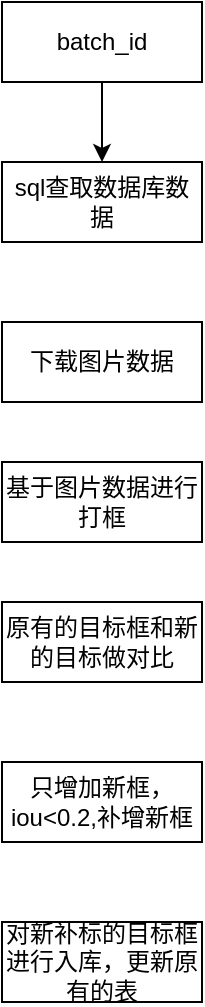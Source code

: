 <mxfile version="26.1.2">
  <diagram name="第 1 页" id="s4g44zdACJKRfGumNPvO">
    <mxGraphModel dx="1674" dy="772" grid="1" gridSize="10" guides="1" tooltips="1" connect="1" arrows="1" fold="1" page="1" pageScale="1" pageWidth="827" pageHeight="1169" math="0" shadow="0">
      <root>
        <mxCell id="0" />
        <mxCell id="1" parent="0" />
        <mxCell id="dOwxplnkT6r4AkLCZlEr-3" style="edgeStyle=orthogonalEdgeStyle;rounded=0;orthogonalLoop=1;jettySize=auto;html=1;exitX=0.5;exitY=1;exitDx=0;exitDy=0;entryX=0.5;entryY=0;entryDx=0;entryDy=0;" edge="1" parent="1" source="dOwxplnkT6r4AkLCZlEr-1" target="dOwxplnkT6r4AkLCZlEr-2">
          <mxGeometry relative="1" as="geometry" />
        </mxCell>
        <mxCell id="dOwxplnkT6r4AkLCZlEr-1" value="batch_id" style="rounded=0;whiteSpace=wrap;html=1;" vertex="1" parent="1">
          <mxGeometry x="40" y="30" width="100" height="40" as="geometry" />
        </mxCell>
        <mxCell id="dOwxplnkT6r4AkLCZlEr-2" value="sql查取数据库数据" style="rounded=0;whiteSpace=wrap;html=1;" vertex="1" parent="1">
          <mxGeometry x="40" y="110" width="100" height="40" as="geometry" />
        </mxCell>
        <mxCell id="dOwxplnkT6r4AkLCZlEr-4" value="原有的目标框和新的目标做对比" style="rounded=0;whiteSpace=wrap;html=1;" vertex="1" parent="1">
          <mxGeometry x="40" y="330" width="100" height="40" as="geometry" />
        </mxCell>
        <mxCell id="dOwxplnkT6r4AkLCZlEr-5" value="基于图片数据进行打框" style="rounded=0;whiteSpace=wrap;html=1;" vertex="1" parent="1">
          <mxGeometry x="40" y="260" width="100" height="40" as="geometry" />
        </mxCell>
        <mxCell id="dOwxplnkT6r4AkLCZlEr-7" value="下载图片数据" style="rounded=0;whiteSpace=wrap;html=1;" vertex="1" parent="1">
          <mxGeometry x="40" y="190" width="100" height="40" as="geometry" />
        </mxCell>
        <mxCell id="dOwxplnkT6r4AkLCZlEr-8" value="只增加新框，iou&amp;lt;0.2,补增新框" style="rounded=0;whiteSpace=wrap;html=1;" vertex="1" parent="1">
          <mxGeometry x="40" y="410" width="100" height="40" as="geometry" />
        </mxCell>
        <mxCell id="dOwxplnkT6r4AkLCZlEr-9" value="对新补标的目标框进行入库，更新原有的表" style="rounded=0;whiteSpace=wrap;html=1;" vertex="1" parent="1">
          <mxGeometry x="40" y="490" width="100" height="40" as="geometry" />
        </mxCell>
      </root>
    </mxGraphModel>
  </diagram>
</mxfile>
